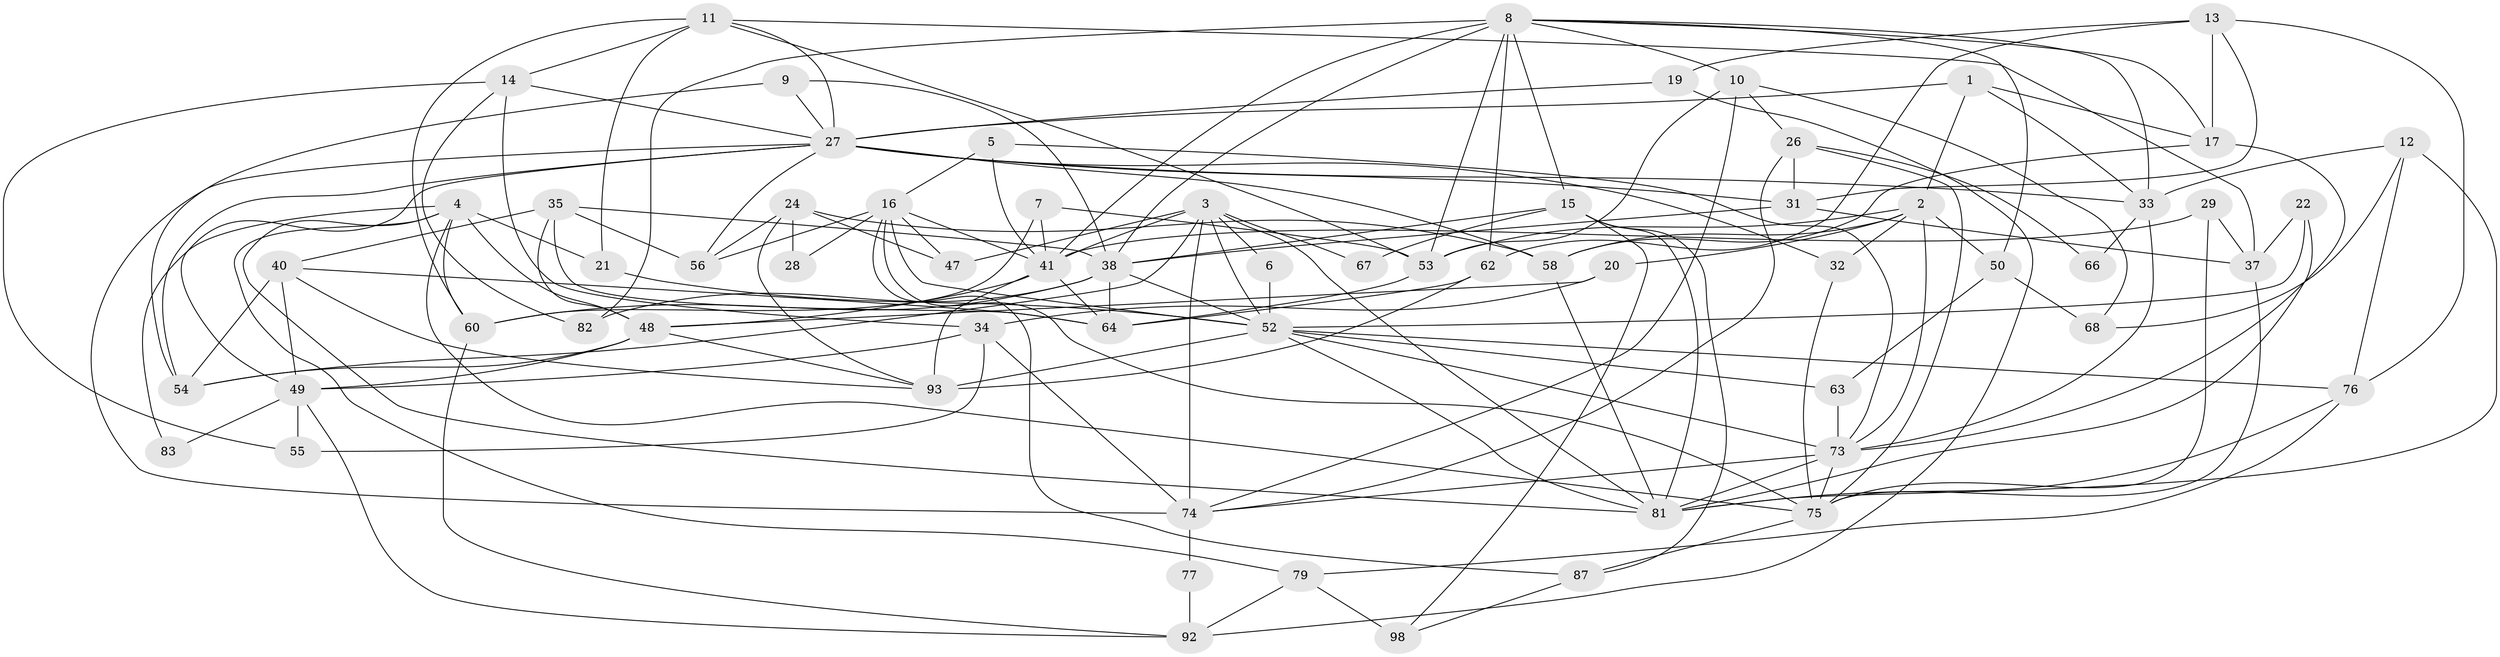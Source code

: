 // Generated by graph-tools (version 1.1) at 2025/24/03/03/25 07:24:02]
// undirected, 65 vertices, 165 edges
graph export_dot {
graph [start="1"]
  node [color=gray90,style=filled];
  1 [super="+39"];
  2 [super="+84"];
  3 [super="+36"];
  4 [super="+59"];
  5;
  6;
  7;
  8 [super="+25"];
  9 [super="+88"];
  10 [super="+45"];
  11 [super="+94"];
  12;
  13 [super="+23"];
  14;
  15 [super="+61"];
  16 [super="+44"];
  17 [super="+18"];
  19;
  20 [super="+86"];
  21;
  22;
  24 [super="+30"];
  26 [super="+97"];
  27 [super="+42"];
  28;
  29;
  31;
  32;
  33 [super="+51"];
  34 [super="+65"];
  35 [super="+46"];
  37 [super="+78"];
  38 [super="+99"];
  40 [super="+43"];
  41 [super="+101"];
  47;
  48 [super="+104"];
  49 [super="+71"];
  50;
  52 [super="+91"];
  53 [super="+57"];
  54 [super="+70"];
  55;
  56;
  58;
  60 [super="+89"];
  62 [super="+69"];
  63 [super="+72"];
  64 [super="+103"];
  66;
  67;
  68;
  73 [super="+96"];
  74 [super="+100"];
  75 [super="+90"];
  76 [super="+80"];
  77;
  79;
  81 [super="+85"];
  82 [super="+102"];
  83;
  87;
  92;
  93 [super="+95"];
  98;
  1 -- 33;
  1 -- 27;
  1 -- 2;
  1 -- 17;
  2 -- 73;
  2 -- 32;
  2 -- 58;
  2 -- 53;
  2 -- 20;
  2 -- 50;
  3 -- 67;
  3 -- 6;
  3 -- 41;
  3 -- 74;
  3 -- 47;
  3 -- 52;
  3 -- 54;
  3 -- 81;
  4 -- 21;
  4 -- 79;
  4 -- 48;
  4 -- 83;
  4 -- 60;
  4 -- 75;
  4 -- 81;
  5 -- 73;
  5 -- 16;
  5 -- 41;
  6 -- 52;
  7 -- 53;
  7 -- 60;
  7 -- 41;
  8 -- 33;
  8 -- 38;
  8 -- 50;
  8 -- 17;
  8 -- 53;
  8 -- 10;
  8 -- 15;
  8 -- 41;
  8 -- 62;
  8 -- 82;
  9 -- 27;
  9 -- 54;
  9 -- 38;
  10 -- 68;
  10 -- 74;
  10 -- 53;
  10 -- 26;
  11 -- 14;
  11 -- 60;
  11 -- 21;
  11 -- 27;
  11 -- 37;
  11 -- 53;
  12 -- 81;
  12 -- 68;
  12 -- 76;
  12 -- 33;
  13 -- 31;
  13 -- 76;
  13 -- 17;
  13 -- 19;
  13 -- 62;
  14 -- 55;
  14 -- 82;
  14 -- 27;
  14 -- 34;
  15 -- 38;
  15 -- 67;
  15 -- 81;
  15 -- 98;
  15 -- 87;
  16 -- 87;
  16 -- 52;
  16 -- 47;
  16 -- 56;
  16 -- 75;
  16 -- 28;
  16 -- 41;
  17 -- 58;
  17 -- 73;
  19 -- 92;
  19 -- 27;
  20 -- 48;
  20 -- 34;
  21 -- 52;
  22 -- 81;
  22 -- 52;
  22 -- 37;
  24 -- 58;
  24 -- 28;
  24 -- 47;
  24 -- 56;
  24 -- 93;
  26 -- 66;
  26 -- 74;
  26 -- 75;
  26 -- 31;
  27 -- 31;
  27 -- 33;
  27 -- 32;
  27 -- 49;
  27 -- 56;
  27 -- 58;
  27 -- 74;
  27 -- 54;
  29 -- 75;
  29 -- 41;
  29 -- 37;
  31 -- 37;
  31 -- 38;
  32 -- 75;
  33 -- 73;
  33 -- 66;
  34 -- 74 [weight=2];
  34 -- 49;
  34 -- 55;
  35 -- 64;
  35 -- 38;
  35 -- 40;
  35 -- 56;
  35 -- 48;
  37 -- 75;
  38 -- 82;
  38 -- 64;
  38 -- 52;
  38 -- 60;
  40 -- 49;
  40 -- 54;
  40 -- 93;
  40 -- 64;
  41 -- 48;
  41 -- 64;
  41 -- 93;
  48 -- 54;
  48 -- 93;
  48 -- 49;
  49 -- 83;
  49 -- 55;
  49 -- 92;
  50 -- 68;
  50 -- 63 [weight=2];
  52 -- 76;
  52 -- 63;
  52 -- 73;
  52 -- 81;
  52 -- 93;
  53 -- 64;
  58 -- 81;
  60 -- 92;
  62 -- 93 [weight=2];
  62 -- 64;
  63 -- 73;
  73 -- 75;
  73 -- 74;
  73 -- 81;
  74 -- 77;
  75 -- 87;
  76 -- 81;
  76 -- 79;
  77 -- 92;
  79 -- 92;
  79 -- 98;
  87 -- 98;
}
